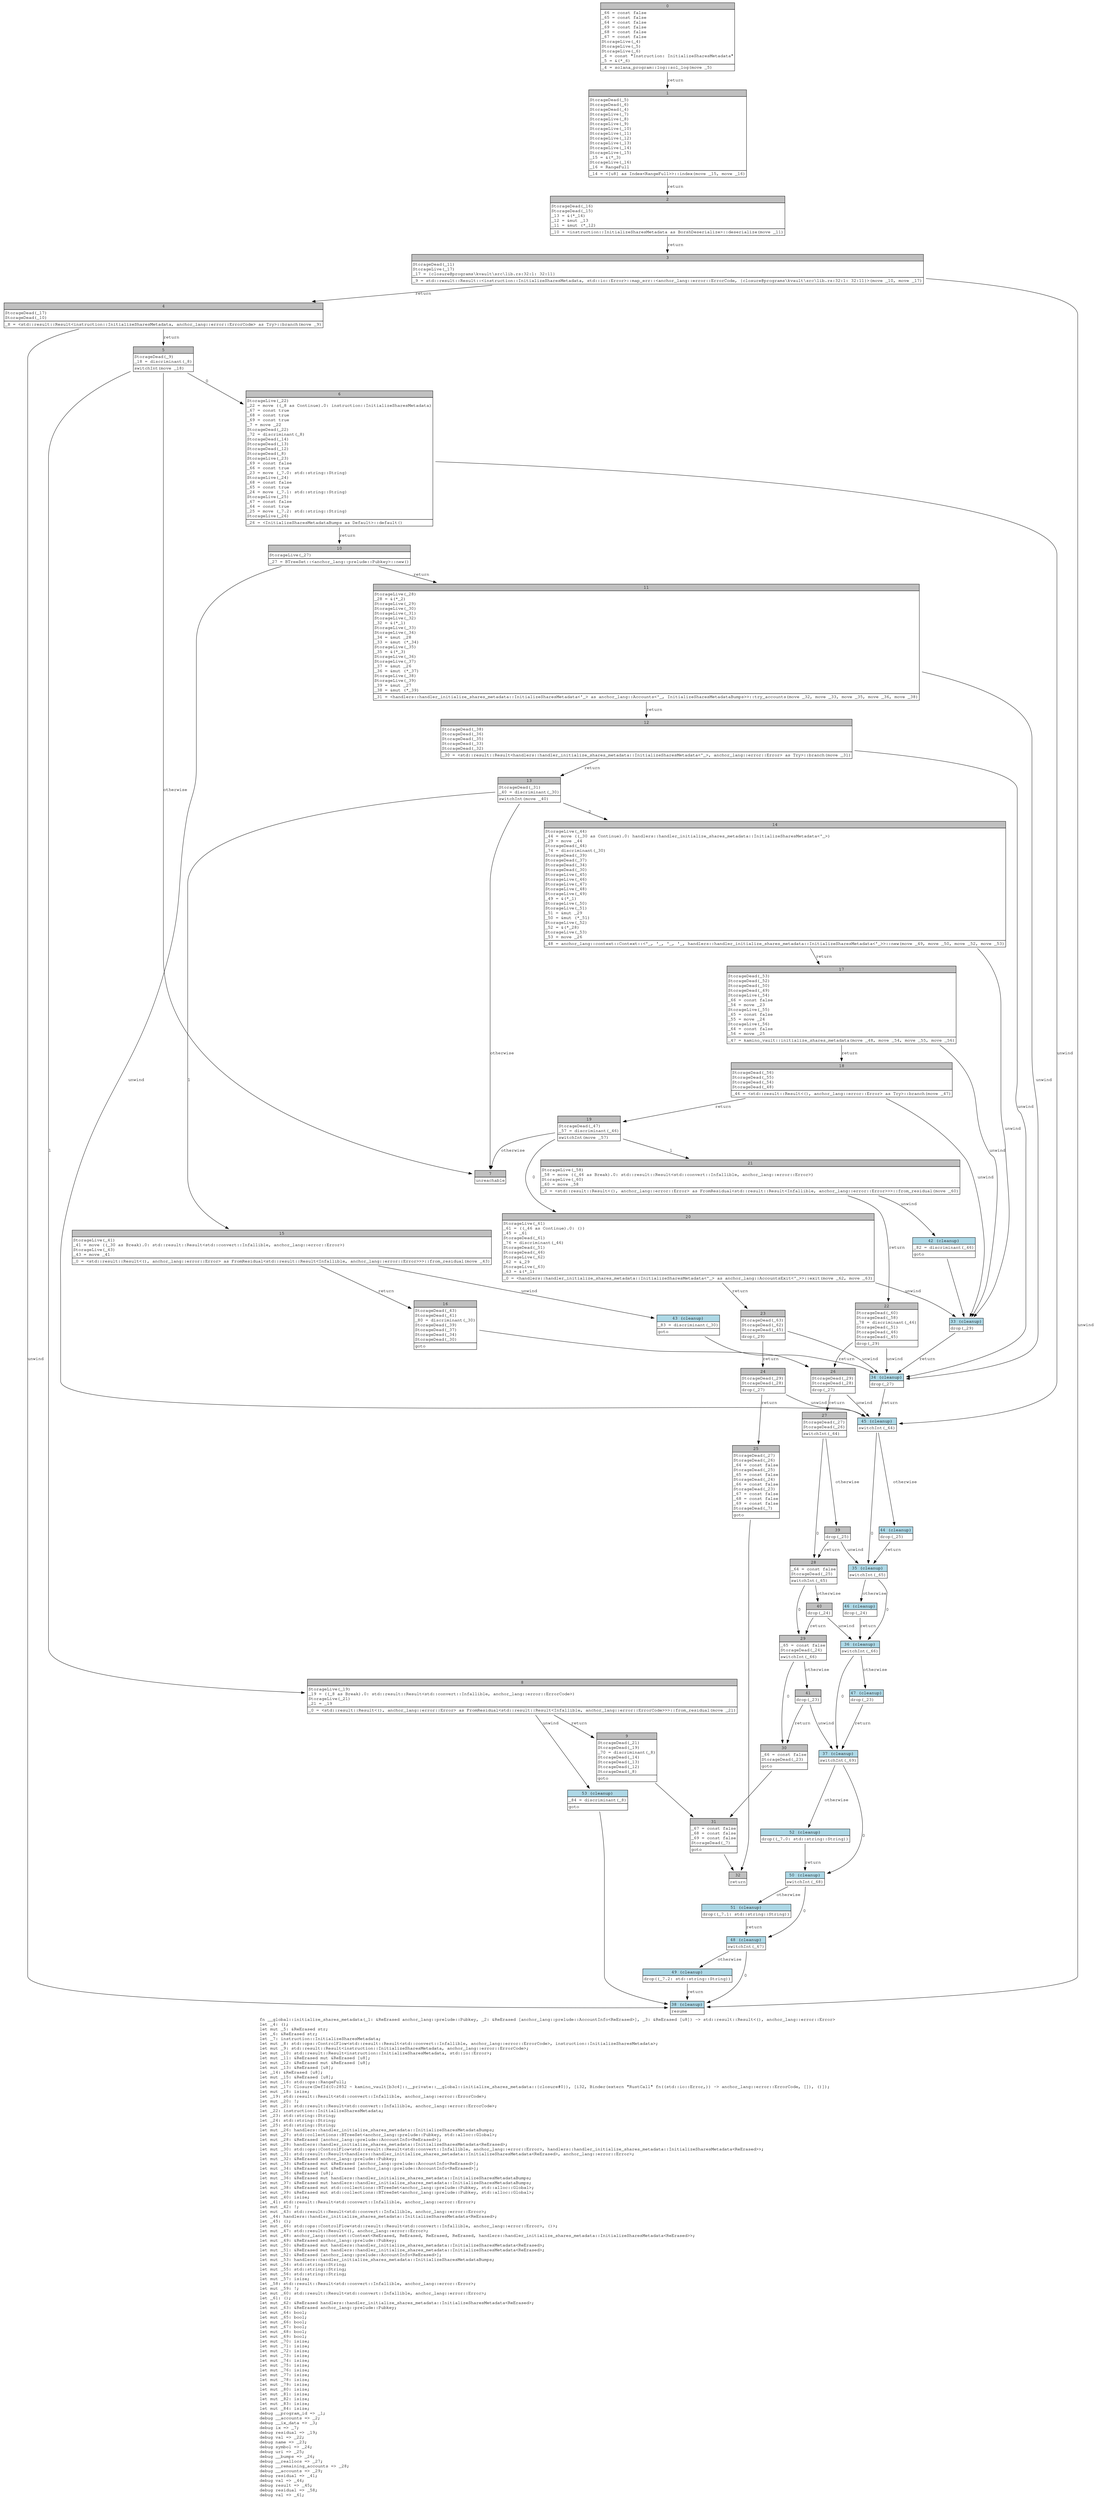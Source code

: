 digraph Mir_0_2850 {
    graph [fontname="Courier, monospace"];
    node [fontname="Courier, monospace"];
    edge [fontname="Courier, monospace"];
    label=<fn __global::initialize_shares_metadata(_1: &amp;ReErased anchor_lang::prelude::Pubkey, _2: &amp;ReErased [anchor_lang::prelude::AccountInfo&lt;ReErased&gt;], _3: &amp;ReErased [u8]) -&gt; std::result::Result&lt;(), anchor_lang::error::Error&gt;<br align="left"/>let _4: ();<br align="left"/>let mut _5: &amp;ReErased str;<br align="left"/>let _6: &amp;ReErased str;<br align="left"/>let _7: instruction::InitializeSharesMetadata;<br align="left"/>let mut _8: std::ops::ControlFlow&lt;std::result::Result&lt;std::convert::Infallible, anchor_lang::error::ErrorCode&gt;, instruction::InitializeSharesMetadata&gt;;<br align="left"/>let mut _9: std::result::Result&lt;instruction::InitializeSharesMetadata, anchor_lang::error::ErrorCode&gt;;<br align="left"/>let mut _10: std::result::Result&lt;instruction::InitializeSharesMetadata, std::io::Error&gt;;<br align="left"/>let mut _11: &amp;ReErased mut &amp;ReErased [u8];<br align="left"/>let mut _12: &amp;ReErased mut &amp;ReErased [u8];<br align="left"/>let mut _13: &amp;ReErased [u8];<br align="left"/>let _14: &amp;ReErased [u8];<br align="left"/>let mut _15: &amp;ReErased [u8];<br align="left"/>let mut _16: std::ops::RangeFull;<br align="left"/>let mut _17: Closure(DefId(0:2852 ~ kamino_vault[b3c4]::__private::__global::initialize_shares_metadata::{closure#0}), [i32, Binder(extern &quot;RustCall&quot; fn((std::io::Error,)) -&gt; anchor_lang::error::ErrorCode, []), ()]);<br align="left"/>let mut _18: isize;<br align="left"/>let _19: std::result::Result&lt;std::convert::Infallible, anchor_lang::error::ErrorCode&gt;;<br align="left"/>let mut _20: !;<br align="left"/>let mut _21: std::result::Result&lt;std::convert::Infallible, anchor_lang::error::ErrorCode&gt;;<br align="left"/>let _22: instruction::InitializeSharesMetadata;<br align="left"/>let _23: std::string::String;<br align="left"/>let _24: std::string::String;<br align="left"/>let _25: std::string::String;<br align="left"/>let mut _26: handlers::handler_initialize_shares_metadata::InitializeSharesMetadataBumps;<br align="left"/>let mut _27: std::collections::BTreeSet&lt;anchor_lang::prelude::Pubkey, std::alloc::Global&gt;;<br align="left"/>let mut _28: &amp;ReErased [anchor_lang::prelude::AccountInfo&lt;ReErased&gt;];<br align="left"/>let mut _29: handlers::handler_initialize_shares_metadata::InitializeSharesMetadata&lt;ReErased&gt;;<br align="left"/>let mut _30: std::ops::ControlFlow&lt;std::result::Result&lt;std::convert::Infallible, anchor_lang::error::Error&gt;, handlers::handler_initialize_shares_metadata::InitializeSharesMetadata&lt;ReErased&gt;&gt;;<br align="left"/>let mut _31: std::result::Result&lt;handlers::handler_initialize_shares_metadata::InitializeSharesMetadata&lt;ReErased&gt;, anchor_lang::error::Error&gt;;<br align="left"/>let mut _32: &amp;ReErased anchor_lang::prelude::Pubkey;<br align="left"/>let mut _33: &amp;ReErased mut &amp;ReErased [anchor_lang::prelude::AccountInfo&lt;ReErased&gt;];<br align="left"/>let mut _34: &amp;ReErased mut &amp;ReErased [anchor_lang::prelude::AccountInfo&lt;ReErased&gt;];<br align="left"/>let mut _35: &amp;ReErased [u8];<br align="left"/>let mut _36: &amp;ReErased mut handlers::handler_initialize_shares_metadata::InitializeSharesMetadataBumps;<br align="left"/>let mut _37: &amp;ReErased mut handlers::handler_initialize_shares_metadata::InitializeSharesMetadataBumps;<br align="left"/>let mut _38: &amp;ReErased mut std::collections::BTreeSet&lt;anchor_lang::prelude::Pubkey, std::alloc::Global&gt;;<br align="left"/>let mut _39: &amp;ReErased mut std::collections::BTreeSet&lt;anchor_lang::prelude::Pubkey, std::alloc::Global&gt;;<br align="left"/>let mut _40: isize;<br align="left"/>let _41: std::result::Result&lt;std::convert::Infallible, anchor_lang::error::Error&gt;;<br align="left"/>let mut _42: !;<br align="left"/>let mut _43: std::result::Result&lt;std::convert::Infallible, anchor_lang::error::Error&gt;;<br align="left"/>let _44: handlers::handler_initialize_shares_metadata::InitializeSharesMetadata&lt;ReErased&gt;;<br align="left"/>let _45: ();<br align="left"/>let mut _46: std::ops::ControlFlow&lt;std::result::Result&lt;std::convert::Infallible, anchor_lang::error::Error&gt;, ()&gt;;<br align="left"/>let mut _47: std::result::Result&lt;(), anchor_lang::error::Error&gt;;<br align="left"/>let mut _48: anchor_lang::context::Context&lt;ReErased, ReErased, ReErased, ReErased, handlers::handler_initialize_shares_metadata::InitializeSharesMetadata&lt;ReErased&gt;&gt;;<br align="left"/>let mut _49: &amp;ReErased anchor_lang::prelude::Pubkey;<br align="left"/>let mut _50: &amp;ReErased mut handlers::handler_initialize_shares_metadata::InitializeSharesMetadata&lt;ReErased&gt;;<br align="left"/>let mut _51: &amp;ReErased mut handlers::handler_initialize_shares_metadata::InitializeSharesMetadata&lt;ReErased&gt;;<br align="left"/>let mut _52: &amp;ReErased [anchor_lang::prelude::AccountInfo&lt;ReErased&gt;];<br align="left"/>let mut _53: handlers::handler_initialize_shares_metadata::InitializeSharesMetadataBumps;<br align="left"/>let mut _54: std::string::String;<br align="left"/>let mut _55: std::string::String;<br align="left"/>let mut _56: std::string::String;<br align="left"/>let mut _57: isize;<br align="left"/>let _58: std::result::Result&lt;std::convert::Infallible, anchor_lang::error::Error&gt;;<br align="left"/>let mut _59: !;<br align="left"/>let mut _60: std::result::Result&lt;std::convert::Infallible, anchor_lang::error::Error&gt;;<br align="left"/>let _61: ();<br align="left"/>let mut _62: &amp;ReErased handlers::handler_initialize_shares_metadata::InitializeSharesMetadata&lt;ReErased&gt;;<br align="left"/>let mut _63: &amp;ReErased anchor_lang::prelude::Pubkey;<br align="left"/>let mut _64: bool;<br align="left"/>let mut _65: bool;<br align="left"/>let mut _66: bool;<br align="left"/>let mut _67: bool;<br align="left"/>let mut _68: bool;<br align="left"/>let mut _69: bool;<br align="left"/>let mut _70: isize;<br align="left"/>let mut _71: isize;<br align="left"/>let mut _72: isize;<br align="left"/>let mut _73: isize;<br align="left"/>let mut _74: isize;<br align="left"/>let mut _75: isize;<br align="left"/>let mut _76: isize;<br align="left"/>let mut _77: isize;<br align="left"/>let mut _78: isize;<br align="left"/>let mut _79: isize;<br align="left"/>let mut _80: isize;<br align="left"/>let mut _81: isize;<br align="left"/>let mut _82: isize;<br align="left"/>let mut _83: isize;<br align="left"/>let mut _84: isize;<br align="left"/>debug __program_id =&gt; _1;<br align="left"/>debug __accounts =&gt; _2;<br align="left"/>debug __ix_data =&gt; _3;<br align="left"/>debug ix =&gt; _7;<br align="left"/>debug residual =&gt; _19;<br align="left"/>debug val =&gt; _22;<br align="left"/>debug name =&gt; _23;<br align="left"/>debug symbol =&gt; _24;<br align="left"/>debug uri =&gt; _25;<br align="left"/>debug __bumps =&gt; _26;<br align="left"/>debug __reallocs =&gt; _27;<br align="left"/>debug __remaining_accounts =&gt; _28;<br align="left"/>debug __accounts =&gt; _29;<br align="left"/>debug residual =&gt; _41;<br align="left"/>debug val =&gt; _44;<br align="left"/>debug result =&gt; _45;<br align="left"/>debug residual =&gt; _58;<br align="left"/>debug val =&gt; _61;<br align="left"/>>;
    bb0__0_2850 [shape="none", label=<<table border="0" cellborder="1" cellspacing="0"><tr><td bgcolor="gray" align="center" colspan="1">0</td></tr><tr><td align="left" balign="left">_66 = const false<br/>_65 = const false<br/>_64 = const false<br/>_69 = const false<br/>_68 = const false<br/>_67 = const false<br/>StorageLive(_4)<br/>StorageLive(_5)<br/>StorageLive(_6)<br/>_6 = const &quot;Instruction: InitializeSharesMetadata&quot;<br/>_5 = &amp;(*_6)<br/></td></tr><tr><td align="left">_4 = solana_program::log::sol_log(move _5)</td></tr></table>>];
    bb1__0_2850 [shape="none", label=<<table border="0" cellborder="1" cellspacing="0"><tr><td bgcolor="gray" align="center" colspan="1">1</td></tr><tr><td align="left" balign="left">StorageDead(_5)<br/>StorageDead(_6)<br/>StorageDead(_4)<br/>StorageLive(_7)<br/>StorageLive(_8)<br/>StorageLive(_9)<br/>StorageLive(_10)<br/>StorageLive(_11)<br/>StorageLive(_12)<br/>StorageLive(_13)<br/>StorageLive(_14)<br/>StorageLive(_15)<br/>_15 = &amp;(*_3)<br/>StorageLive(_16)<br/>_16 = RangeFull<br/></td></tr><tr><td align="left">_14 = &lt;[u8] as Index&lt;RangeFull&gt;&gt;::index(move _15, move _16)</td></tr></table>>];
    bb2__0_2850 [shape="none", label=<<table border="0" cellborder="1" cellspacing="0"><tr><td bgcolor="gray" align="center" colspan="1">2</td></tr><tr><td align="left" balign="left">StorageDead(_16)<br/>StorageDead(_15)<br/>_13 = &amp;(*_14)<br/>_12 = &amp;mut _13<br/>_11 = &amp;mut (*_12)<br/></td></tr><tr><td align="left">_10 = &lt;instruction::InitializeSharesMetadata as BorshDeserialize&gt;::deserialize(move _11)</td></tr></table>>];
    bb3__0_2850 [shape="none", label=<<table border="0" cellborder="1" cellspacing="0"><tr><td bgcolor="gray" align="center" colspan="1">3</td></tr><tr><td align="left" balign="left">StorageDead(_11)<br/>StorageLive(_17)<br/>_17 = {closure@programs\kvault\src\lib.rs:32:1: 32:11}<br/></td></tr><tr><td align="left">_9 = std::result::Result::&lt;instruction::InitializeSharesMetadata, std::io::Error&gt;::map_err::&lt;anchor_lang::error::ErrorCode, {closure@programs\kvault\src\lib.rs:32:1: 32:11}&gt;(move _10, move _17)</td></tr></table>>];
    bb4__0_2850 [shape="none", label=<<table border="0" cellborder="1" cellspacing="0"><tr><td bgcolor="gray" align="center" colspan="1">4</td></tr><tr><td align="left" balign="left">StorageDead(_17)<br/>StorageDead(_10)<br/></td></tr><tr><td align="left">_8 = &lt;std::result::Result&lt;instruction::InitializeSharesMetadata, anchor_lang::error::ErrorCode&gt; as Try&gt;::branch(move _9)</td></tr></table>>];
    bb5__0_2850 [shape="none", label=<<table border="0" cellborder="1" cellspacing="0"><tr><td bgcolor="gray" align="center" colspan="1">5</td></tr><tr><td align="left" balign="left">StorageDead(_9)<br/>_18 = discriminant(_8)<br/></td></tr><tr><td align="left">switchInt(move _18)</td></tr></table>>];
    bb6__0_2850 [shape="none", label=<<table border="0" cellborder="1" cellspacing="0"><tr><td bgcolor="gray" align="center" colspan="1">6</td></tr><tr><td align="left" balign="left">StorageLive(_22)<br/>_22 = move ((_8 as Continue).0: instruction::InitializeSharesMetadata)<br/>_67 = const true<br/>_68 = const true<br/>_69 = const true<br/>_7 = move _22<br/>StorageDead(_22)<br/>_72 = discriminant(_8)<br/>StorageDead(_14)<br/>StorageDead(_13)<br/>StorageDead(_12)<br/>StorageDead(_8)<br/>StorageLive(_23)<br/>_69 = const false<br/>_66 = const true<br/>_23 = move (_7.0: std::string::String)<br/>StorageLive(_24)<br/>_68 = const false<br/>_65 = const true<br/>_24 = move (_7.1: std::string::String)<br/>StorageLive(_25)<br/>_67 = const false<br/>_64 = const true<br/>_25 = move (_7.2: std::string::String)<br/>StorageLive(_26)<br/></td></tr><tr><td align="left">_26 = &lt;InitializeSharesMetadataBumps as Default&gt;::default()</td></tr></table>>];
    bb7__0_2850 [shape="none", label=<<table border="0" cellborder="1" cellspacing="0"><tr><td bgcolor="gray" align="center" colspan="1">7</td></tr><tr><td align="left">unreachable</td></tr></table>>];
    bb8__0_2850 [shape="none", label=<<table border="0" cellborder="1" cellspacing="0"><tr><td bgcolor="gray" align="center" colspan="1">8</td></tr><tr><td align="left" balign="left">StorageLive(_19)<br/>_19 = ((_8 as Break).0: std::result::Result&lt;std::convert::Infallible, anchor_lang::error::ErrorCode&gt;)<br/>StorageLive(_21)<br/>_21 = _19<br/></td></tr><tr><td align="left">_0 = &lt;std::result::Result&lt;(), anchor_lang::error::Error&gt; as FromResidual&lt;std::result::Result&lt;Infallible, anchor_lang::error::ErrorCode&gt;&gt;&gt;::from_residual(move _21)</td></tr></table>>];
    bb9__0_2850 [shape="none", label=<<table border="0" cellborder="1" cellspacing="0"><tr><td bgcolor="gray" align="center" colspan="1">9</td></tr><tr><td align="left" balign="left">StorageDead(_21)<br/>StorageDead(_19)<br/>_70 = discriminant(_8)<br/>StorageDead(_14)<br/>StorageDead(_13)<br/>StorageDead(_12)<br/>StorageDead(_8)<br/></td></tr><tr><td align="left">goto</td></tr></table>>];
    bb10__0_2850 [shape="none", label=<<table border="0" cellborder="1" cellspacing="0"><tr><td bgcolor="gray" align="center" colspan="1">10</td></tr><tr><td align="left" balign="left">StorageLive(_27)<br/></td></tr><tr><td align="left">_27 = BTreeSet::&lt;anchor_lang::prelude::Pubkey&gt;::new()</td></tr></table>>];
    bb11__0_2850 [shape="none", label=<<table border="0" cellborder="1" cellspacing="0"><tr><td bgcolor="gray" align="center" colspan="1">11</td></tr><tr><td align="left" balign="left">StorageLive(_28)<br/>_28 = &amp;(*_2)<br/>StorageLive(_29)<br/>StorageLive(_30)<br/>StorageLive(_31)<br/>StorageLive(_32)<br/>_32 = &amp;(*_1)<br/>StorageLive(_33)<br/>StorageLive(_34)<br/>_34 = &amp;mut _28<br/>_33 = &amp;mut (*_34)<br/>StorageLive(_35)<br/>_35 = &amp;(*_3)<br/>StorageLive(_36)<br/>StorageLive(_37)<br/>_37 = &amp;mut _26<br/>_36 = &amp;mut (*_37)<br/>StorageLive(_38)<br/>StorageLive(_39)<br/>_39 = &amp;mut _27<br/>_38 = &amp;mut (*_39)<br/></td></tr><tr><td align="left">_31 = &lt;handlers::handler_initialize_shares_metadata::InitializeSharesMetadata&lt;'_&gt; as anchor_lang::Accounts&lt;'_, InitializeSharesMetadataBumps&gt;&gt;::try_accounts(move _32, move _33, move _35, move _36, move _38)</td></tr></table>>];
    bb12__0_2850 [shape="none", label=<<table border="0" cellborder="1" cellspacing="0"><tr><td bgcolor="gray" align="center" colspan="1">12</td></tr><tr><td align="left" balign="left">StorageDead(_38)<br/>StorageDead(_36)<br/>StorageDead(_35)<br/>StorageDead(_33)<br/>StorageDead(_32)<br/></td></tr><tr><td align="left">_30 = &lt;std::result::Result&lt;handlers::handler_initialize_shares_metadata::InitializeSharesMetadata&lt;'_&gt;, anchor_lang::error::Error&gt; as Try&gt;::branch(move _31)</td></tr></table>>];
    bb13__0_2850 [shape="none", label=<<table border="0" cellborder="1" cellspacing="0"><tr><td bgcolor="gray" align="center" colspan="1">13</td></tr><tr><td align="left" balign="left">StorageDead(_31)<br/>_40 = discriminant(_30)<br/></td></tr><tr><td align="left">switchInt(move _40)</td></tr></table>>];
    bb14__0_2850 [shape="none", label=<<table border="0" cellborder="1" cellspacing="0"><tr><td bgcolor="gray" align="center" colspan="1">14</td></tr><tr><td align="left" balign="left">StorageLive(_44)<br/>_44 = move ((_30 as Continue).0: handlers::handler_initialize_shares_metadata::InitializeSharesMetadata&lt;'_&gt;)<br/>_29 = move _44<br/>StorageDead(_44)<br/>_74 = discriminant(_30)<br/>StorageDead(_39)<br/>StorageDead(_37)<br/>StorageDead(_34)<br/>StorageDead(_30)<br/>StorageLive(_45)<br/>StorageLive(_46)<br/>StorageLive(_47)<br/>StorageLive(_48)<br/>StorageLive(_49)<br/>_49 = &amp;(*_1)<br/>StorageLive(_50)<br/>StorageLive(_51)<br/>_51 = &amp;mut _29<br/>_50 = &amp;mut (*_51)<br/>StorageLive(_52)<br/>_52 = &amp;(*_28)<br/>StorageLive(_53)<br/>_53 = move _26<br/></td></tr><tr><td align="left">_48 = anchor_lang::context::Context::&lt;'_, '_, '_, '_, handlers::handler_initialize_shares_metadata::InitializeSharesMetadata&lt;'_&gt;&gt;::new(move _49, move _50, move _52, move _53)</td></tr></table>>];
    bb15__0_2850 [shape="none", label=<<table border="0" cellborder="1" cellspacing="0"><tr><td bgcolor="gray" align="center" colspan="1">15</td></tr><tr><td align="left" balign="left">StorageLive(_41)<br/>_41 = move ((_30 as Break).0: std::result::Result&lt;std::convert::Infallible, anchor_lang::error::Error&gt;)<br/>StorageLive(_43)<br/>_43 = move _41<br/></td></tr><tr><td align="left">_0 = &lt;std::result::Result&lt;(), anchor_lang::error::Error&gt; as FromResidual&lt;std::result::Result&lt;Infallible, anchor_lang::error::Error&gt;&gt;&gt;::from_residual(move _43)</td></tr></table>>];
    bb16__0_2850 [shape="none", label=<<table border="0" cellborder="1" cellspacing="0"><tr><td bgcolor="gray" align="center" colspan="1">16</td></tr><tr><td align="left" balign="left">StorageDead(_43)<br/>StorageDead(_41)<br/>_80 = discriminant(_30)<br/>StorageDead(_39)<br/>StorageDead(_37)<br/>StorageDead(_34)<br/>StorageDead(_30)<br/></td></tr><tr><td align="left">goto</td></tr></table>>];
    bb17__0_2850 [shape="none", label=<<table border="0" cellborder="1" cellspacing="0"><tr><td bgcolor="gray" align="center" colspan="1">17</td></tr><tr><td align="left" balign="left">StorageDead(_53)<br/>StorageDead(_52)<br/>StorageDead(_50)<br/>StorageDead(_49)<br/>StorageLive(_54)<br/>_66 = const false<br/>_54 = move _23<br/>StorageLive(_55)<br/>_65 = const false<br/>_55 = move _24<br/>StorageLive(_56)<br/>_64 = const false<br/>_56 = move _25<br/></td></tr><tr><td align="left">_47 = kamino_vault::initialize_shares_metadata(move _48, move _54, move _55, move _56)</td></tr></table>>];
    bb18__0_2850 [shape="none", label=<<table border="0" cellborder="1" cellspacing="0"><tr><td bgcolor="gray" align="center" colspan="1">18</td></tr><tr><td align="left" balign="left">StorageDead(_56)<br/>StorageDead(_55)<br/>StorageDead(_54)<br/>StorageDead(_48)<br/></td></tr><tr><td align="left">_46 = &lt;std::result::Result&lt;(), anchor_lang::error::Error&gt; as Try&gt;::branch(move _47)</td></tr></table>>];
    bb19__0_2850 [shape="none", label=<<table border="0" cellborder="1" cellspacing="0"><tr><td bgcolor="gray" align="center" colspan="1">19</td></tr><tr><td align="left" balign="left">StorageDead(_47)<br/>_57 = discriminant(_46)<br/></td></tr><tr><td align="left">switchInt(move _57)</td></tr></table>>];
    bb20__0_2850 [shape="none", label=<<table border="0" cellborder="1" cellspacing="0"><tr><td bgcolor="gray" align="center" colspan="1">20</td></tr><tr><td align="left" balign="left">StorageLive(_61)<br/>_61 = ((_46 as Continue).0: ())<br/>_45 = _61<br/>StorageDead(_61)<br/>_76 = discriminant(_46)<br/>StorageDead(_51)<br/>StorageDead(_46)<br/>StorageLive(_62)<br/>_62 = &amp;_29<br/>StorageLive(_63)<br/>_63 = &amp;(*_1)<br/></td></tr><tr><td align="left">_0 = &lt;handlers::handler_initialize_shares_metadata::InitializeSharesMetadata&lt;'_&gt; as anchor_lang::AccountsExit&lt;'_&gt;&gt;::exit(move _62, move _63)</td></tr></table>>];
    bb21__0_2850 [shape="none", label=<<table border="0" cellborder="1" cellspacing="0"><tr><td bgcolor="gray" align="center" colspan="1">21</td></tr><tr><td align="left" balign="left">StorageLive(_58)<br/>_58 = move ((_46 as Break).0: std::result::Result&lt;std::convert::Infallible, anchor_lang::error::Error&gt;)<br/>StorageLive(_60)<br/>_60 = move _58<br/></td></tr><tr><td align="left">_0 = &lt;std::result::Result&lt;(), anchor_lang::error::Error&gt; as FromResidual&lt;std::result::Result&lt;Infallible, anchor_lang::error::Error&gt;&gt;&gt;::from_residual(move _60)</td></tr></table>>];
    bb22__0_2850 [shape="none", label=<<table border="0" cellborder="1" cellspacing="0"><tr><td bgcolor="gray" align="center" colspan="1">22</td></tr><tr><td align="left" balign="left">StorageDead(_60)<br/>StorageDead(_58)<br/>_78 = discriminant(_46)<br/>StorageDead(_51)<br/>StorageDead(_46)<br/>StorageDead(_45)<br/></td></tr><tr><td align="left">drop(_29)</td></tr></table>>];
    bb23__0_2850 [shape="none", label=<<table border="0" cellborder="1" cellspacing="0"><tr><td bgcolor="gray" align="center" colspan="1">23</td></tr><tr><td align="left" balign="left">StorageDead(_63)<br/>StorageDead(_62)<br/>StorageDead(_45)<br/></td></tr><tr><td align="left">drop(_29)</td></tr></table>>];
    bb24__0_2850 [shape="none", label=<<table border="0" cellborder="1" cellspacing="0"><tr><td bgcolor="gray" align="center" colspan="1">24</td></tr><tr><td align="left" balign="left">StorageDead(_29)<br/>StorageDead(_28)<br/></td></tr><tr><td align="left">drop(_27)</td></tr></table>>];
    bb25__0_2850 [shape="none", label=<<table border="0" cellborder="1" cellspacing="0"><tr><td bgcolor="gray" align="center" colspan="1">25</td></tr><tr><td align="left" balign="left">StorageDead(_27)<br/>StorageDead(_26)<br/>_64 = const false<br/>StorageDead(_25)<br/>_65 = const false<br/>StorageDead(_24)<br/>_66 = const false<br/>StorageDead(_23)<br/>_67 = const false<br/>_68 = const false<br/>_69 = const false<br/>StorageDead(_7)<br/></td></tr><tr><td align="left">goto</td></tr></table>>];
    bb26__0_2850 [shape="none", label=<<table border="0" cellborder="1" cellspacing="0"><tr><td bgcolor="gray" align="center" colspan="1">26</td></tr><tr><td align="left" balign="left">StorageDead(_29)<br/>StorageDead(_28)<br/></td></tr><tr><td align="left">drop(_27)</td></tr></table>>];
    bb27__0_2850 [shape="none", label=<<table border="0" cellborder="1" cellspacing="0"><tr><td bgcolor="gray" align="center" colspan="1">27</td></tr><tr><td align="left" balign="left">StorageDead(_27)<br/>StorageDead(_26)<br/></td></tr><tr><td align="left">switchInt(_64)</td></tr></table>>];
    bb28__0_2850 [shape="none", label=<<table border="0" cellborder="1" cellspacing="0"><tr><td bgcolor="gray" align="center" colspan="1">28</td></tr><tr><td align="left" balign="left">_64 = const false<br/>StorageDead(_25)<br/></td></tr><tr><td align="left">switchInt(_65)</td></tr></table>>];
    bb29__0_2850 [shape="none", label=<<table border="0" cellborder="1" cellspacing="0"><tr><td bgcolor="gray" align="center" colspan="1">29</td></tr><tr><td align="left" balign="left">_65 = const false<br/>StorageDead(_24)<br/></td></tr><tr><td align="left">switchInt(_66)</td></tr></table>>];
    bb30__0_2850 [shape="none", label=<<table border="0" cellborder="1" cellspacing="0"><tr><td bgcolor="gray" align="center" colspan="1">30</td></tr><tr><td align="left" balign="left">_66 = const false<br/>StorageDead(_23)<br/></td></tr><tr><td align="left">goto</td></tr></table>>];
    bb31__0_2850 [shape="none", label=<<table border="0" cellborder="1" cellspacing="0"><tr><td bgcolor="gray" align="center" colspan="1">31</td></tr><tr><td align="left" balign="left">_67 = const false<br/>_68 = const false<br/>_69 = const false<br/>StorageDead(_7)<br/></td></tr><tr><td align="left">goto</td></tr></table>>];
    bb32__0_2850 [shape="none", label=<<table border="0" cellborder="1" cellspacing="0"><tr><td bgcolor="gray" align="center" colspan="1">32</td></tr><tr><td align="left">return</td></tr></table>>];
    bb33__0_2850 [shape="none", label=<<table border="0" cellborder="1" cellspacing="0"><tr><td bgcolor="lightblue" align="center" colspan="1">33 (cleanup)</td></tr><tr><td align="left">drop(_29)</td></tr></table>>];
    bb34__0_2850 [shape="none", label=<<table border="0" cellborder="1" cellspacing="0"><tr><td bgcolor="lightblue" align="center" colspan="1">34 (cleanup)</td></tr><tr><td align="left">drop(_27)</td></tr></table>>];
    bb35__0_2850 [shape="none", label=<<table border="0" cellborder="1" cellspacing="0"><tr><td bgcolor="lightblue" align="center" colspan="1">35 (cleanup)</td></tr><tr><td align="left">switchInt(_65)</td></tr></table>>];
    bb36__0_2850 [shape="none", label=<<table border="0" cellborder="1" cellspacing="0"><tr><td bgcolor="lightblue" align="center" colspan="1">36 (cleanup)</td></tr><tr><td align="left">switchInt(_66)</td></tr></table>>];
    bb37__0_2850 [shape="none", label=<<table border="0" cellborder="1" cellspacing="0"><tr><td bgcolor="lightblue" align="center" colspan="1">37 (cleanup)</td></tr><tr><td align="left">switchInt(_69)</td></tr></table>>];
    bb38__0_2850 [shape="none", label=<<table border="0" cellborder="1" cellspacing="0"><tr><td bgcolor="lightblue" align="center" colspan="1">38 (cleanup)</td></tr><tr><td align="left">resume</td></tr></table>>];
    bb39__0_2850 [shape="none", label=<<table border="0" cellborder="1" cellspacing="0"><tr><td bgcolor="gray" align="center" colspan="1">39</td></tr><tr><td align="left">drop(_25)</td></tr></table>>];
    bb40__0_2850 [shape="none", label=<<table border="0" cellborder="1" cellspacing="0"><tr><td bgcolor="gray" align="center" colspan="1">40</td></tr><tr><td align="left">drop(_24)</td></tr></table>>];
    bb41__0_2850 [shape="none", label=<<table border="0" cellborder="1" cellspacing="0"><tr><td bgcolor="gray" align="center" colspan="1">41</td></tr><tr><td align="left">drop(_23)</td></tr></table>>];
    bb42__0_2850 [shape="none", label=<<table border="0" cellborder="1" cellspacing="0"><tr><td bgcolor="lightblue" align="center" colspan="1">42 (cleanup)</td></tr><tr><td align="left" balign="left">_82 = discriminant(_46)<br/></td></tr><tr><td align="left">goto</td></tr></table>>];
    bb43__0_2850 [shape="none", label=<<table border="0" cellborder="1" cellspacing="0"><tr><td bgcolor="lightblue" align="center" colspan="1">43 (cleanup)</td></tr><tr><td align="left" balign="left">_83 = discriminant(_30)<br/></td></tr><tr><td align="left">goto</td></tr></table>>];
    bb44__0_2850 [shape="none", label=<<table border="0" cellborder="1" cellspacing="0"><tr><td bgcolor="lightblue" align="center" colspan="1">44 (cleanup)</td></tr><tr><td align="left">drop(_25)</td></tr></table>>];
    bb45__0_2850 [shape="none", label=<<table border="0" cellborder="1" cellspacing="0"><tr><td bgcolor="lightblue" align="center" colspan="1">45 (cleanup)</td></tr><tr><td align="left">switchInt(_64)</td></tr></table>>];
    bb46__0_2850 [shape="none", label=<<table border="0" cellborder="1" cellspacing="0"><tr><td bgcolor="lightblue" align="center" colspan="1">46 (cleanup)</td></tr><tr><td align="left">drop(_24)</td></tr></table>>];
    bb47__0_2850 [shape="none", label=<<table border="0" cellborder="1" cellspacing="0"><tr><td bgcolor="lightblue" align="center" colspan="1">47 (cleanup)</td></tr><tr><td align="left">drop(_23)</td></tr></table>>];
    bb48__0_2850 [shape="none", label=<<table border="0" cellborder="1" cellspacing="0"><tr><td bgcolor="lightblue" align="center" colspan="1">48 (cleanup)</td></tr><tr><td align="left">switchInt(_67)</td></tr></table>>];
    bb49__0_2850 [shape="none", label=<<table border="0" cellborder="1" cellspacing="0"><tr><td bgcolor="lightblue" align="center" colspan="1">49 (cleanup)</td></tr><tr><td align="left">drop((_7.2: std::string::String))</td></tr></table>>];
    bb50__0_2850 [shape="none", label=<<table border="0" cellborder="1" cellspacing="0"><tr><td bgcolor="lightblue" align="center" colspan="1">50 (cleanup)</td></tr><tr><td align="left">switchInt(_68)</td></tr></table>>];
    bb51__0_2850 [shape="none", label=<<table border="0" cellborder="1" cellspacing="0"><tr><td bgcolor="lightblue" align="center" colspan="1">51 (cleanup)</td></tr><tr><td align="left">drop((_7.1: std::string::String))</td></tr></table>>];
    bb52__0_2850 [shape="none", label=<<table border="0" cellborder="1" cellspacing="0"><tr><td bgcolor="lightblue" align="center" colspan="1">52 (cleanup)</td></tr><tr><td align="left">drop((_7.0: std::string::String))</td></tr></table>>];
    bb53__0_2850 [shape="none", label=<<table border="0" cellborder="1" cellspacing="0"><tr><td bgcolor="lightblue" align="center" colspan="1">53 (cleanup)</td></tr><tr><td align="left" balign="left">_84 = discriminant(_8)<br/></td></tr><tr><td align="left">goto</td></tr></table>>];
    bb0__0_2850 -> bb1__0_2850 [label="return"];
    bb1__0_2850 -> bb2__0_2850 [label="return"];
    bb2__0_2850 -> bb3__0_2850 [label="return"];
    bb3__0_2850 -> bb4__0_2850 [label="return"];
    bb3__0_2850 -> bb38__0_2850 [label="unwind"];
    bb4__0_2850 -> bb5__0_2850 [label="return"];
    bb4__0_2850 -> bb38__0_2850 [label="unwind"];
    bb5__0_2850 -> bb6__0_2850 [label="0"];
    bb5__0_2850 -> bb8__0_2850 [label="1"];
    bb5__0_2850 -> bb7__0_2850 [label="otherwise"];
    bb6__0_2850 -> bb10__0_2850 [label="return"];
    bb6__0_2850 -> bb45__0_2850 [label="unwind"];
    bb8__0_2850 -> bb9__0_2850 [label="return"];
    bb8__0_2850 -> bb53__0_2850 [label="unwind"];
    bb9__0_2850 -> bb31__0_2850 [label=""];
    bb10__0_2850 -> bb11__0_2850 [label="return"];
    bb10__0_2850 -> bb45__0_2850 [label="unwind"];
    bb11__0_2850 -> bb12__0_2850 [label="return"];
    bb11__0_2850 -> bb34__0_2850 [label="unwind"];
    bb12__0_2850 -> bb13__0_2850 [label="return"];
    bb12__0_2850 -> bb34__0_2850 [label="unwind"];
    bb13__0_2850 -> bb14__0_2850 [label="0"];
    bb13__0_2850 -> bb15__0_2850 [label="1"];
    bb13__0_2850 -> bb7__0_2850 [label="otherwise"];
    bb14__0_2850 -> bb17__0_2850 [label="return"];
    bb14__0_2850 -> bb33__0_2850 [label="unwind"];
    bb15__0_2850 -> bb16__0_2850 [label="return"];
    bb15__0_2850 -> bb43__0_2850 [label="unwind"];
    bb16__0_2850 -> bb26__0_2850 [label=""];
    bb17__0_2850 -> bb18__0_2850 [label="return"];
    bb17__0_2850 -> bb33__0_2850 [label="unwind"];
    bb18__0_2850 -> bb19__0_2850 [label="return"];
    bb18__0_2850 -> bb33__0_2850 [label="unwind"];
    bb19__0_2850 -> bb20__0_2850 [label="0"];
    bb19__0_2850 -> bb21__0_2850 [label="1"];
    bb19__0_2850 -> bb7__0_2850 [label="otherwise"];
    bb20__0_2850 -> bb23__0_2850 [label="return"];
    bb20__0_2850 -> bb33__0_2850 [label="unwind"];
    bb21__0_2850 -> bb22__0_2850 [label="return"];
    bb21__0_2850 -> bb42__0_2850 [label="unwind"];
    bb22__0_2850 -> bb26__0_2850 [label="return"];
    bb22__0_2850 -> bb34__0_2850 [label="unwind"];
    bb23__0_2850 -> bb24__0_2850 [label="return"];
    bb23__0_2850 -> bb34__0_2850 [label="unwind"];
    bb24__0_2850 -> bb25__0_2850 [label="return"];
    bb24__0_2850 -> bb45__0_2850 [label="unwind"];
    bb25__0_2850 -> bb32__0_2850 [label=""];
    bb26__0_2850 -> bb27__0_2850 [label="return"];
    bb26__0_2850 -> bb45__0_2850 [label="unwind"];
    bb27__0_2850 -> bb28__0_2850 [label="0"];
    bb27__0_2850 -> bb39__0_2850 [label="otherwise"];
    bb28__0_2850 -> bb29__0_2850 [label="0"];
    bb28__0_2850 -> bb40__0_2850 [label="otherwise"];
    bb29__0_2850 -> bb30__0_2850 [label="0"];
    bb29__0_2850 -> bb41__0_2850 [label="otherwise"];
    bb30__0_2850 -> bb31__0_2850 [label=""];
    bb31__0_2850 -> bb32__0_2850 [label=""];
    bb33__0_2850 -> bb34__0_2850 [label="return"];
    bb34__0_2850 -> bb45__0_2850 [label="return"];
    bb35__0_2850 -> bb36__0_2850 [label="0"];
    bb35__0_2850 -> bb46__0_2850 [label="otherwise"];
    bb36__0_2850 -> bb37__0_2850 [label="0"];
    bb36__0_2850 -> bb47__0_2850 [label="otherwise"];
    bb37__0_2850 -> bb50__0_2850 [label="0"];
    bb37__0_2850 -> bb52__0_2850 [label="otherwise"];
    bb39__0_2850 -> bb28__0_2850 [label="return"];
    bb39__0_2850 -> bb35__0_2850 [label="unwind"];
    bb40__0_2850 -> bb29__0_2850 [label="return"];
    bb40__0_2850 -> bb36__0_2850 [label="unwind"];
    bb41__0_2850 -> bb30__0_2850 [label="return"];
    bb41__0_2850 -> bb37__0_2850 [label="unwind"];
    bb42__0_2850 -> bb33__0_2850 [label=""];
    bb43__0_2850 -> bb34__0_2850 [label=""];
    bb44__0_2850 -> bb35__0_2850 [label="return"];
    bb45__0_2850 -> bb35__0_2850 [label="0"];
    bb45__0_2850 -> bb44__0_2850 [label="otherwise"];
    bb46__0_2850 -> bb36__0_2850 [label="return"];
    bb47__0_2850 -> bb37__0_2850 [label="return"];
    bb48__0_2850 -> bb38__0_2850 [label="0"];
    bb48__0_2850 -> bb49__0_2850 [label="otherwise"];
    bb49__0_2850 -> bb38__0_2850 [label="return"];
    bb50__0_2850 -> bb48__0_2850 [label="0"];
    bb50__0_2850 -> bb51__0_2850 [label="otherwise"];
    bb51__0_2850 -> bb48__0_2850 [label="return"];
    bb52__0_2850 -> bb50__0_2850 [label="return"];
    bb53__0_2850 -> bb38__0_2850 [label=""];
}
